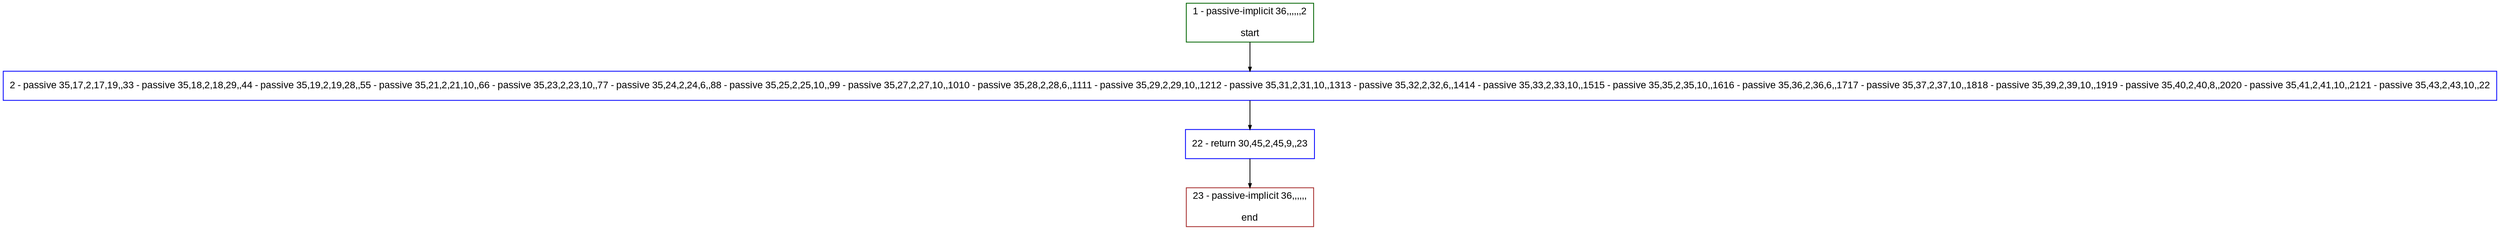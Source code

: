 digraph "" {
  graph [bgcolor="white", fillcolor="#FFFFCC", pack="true", packmode="clust", fontname="Arial", label="", fontsize="12", compound="true", style="rounded,filled"];
  node [node_initialized="no", fillcolor="white", fontname="Arial", label="", color="grey", fontsize="12", fixedsize="false", compound="true", shape="rectangle", style="filled"];
  edge [arrowtail="none", lhead="", fontcolor="black", fontname="Arial", label="", color="black", fontsize="12", arrowhead="normal", arrowsize="0.5", compound="true", ltail="", dir="forward"];
  __N1 [fillcolor="#ffffff", label="2 - passive 35,17,2,17,19,,33 - passive 35,18,2,18,29,,44 - passive 35,19,2,19,28,,55 - passive 35,21,2,21,10,,66 - passive 35,23,2,23,10,,77 - passive 35,24,2,24,6,,88 - passive 35,25,2,25,10,,99 - passive 35,27,2,27,10,,1010 - passive 35,28,2,28,6,,1111 - passive 35,29,2,29,10,,1212 - passive 35,31,2,31,10,,1313 - passive 35,32,2,32,6,,1414 - passive 35,33,2,33,10,,1515 - passive 35,35,2,35,10,,1616 - passive 35,36,2,36,6,,1717 - passive 35,37,2,37,10,,1818 - passive 35,39,2,39,10,,1919 - passive 35,40,2,40,8,,2020 - passive 35,41,2,41,10,,2121 - passive 35,43,2,43,10,,22", color="#0000ff", shape="box", style="filled"];
  __N2 [fillcolor="#ffffff", label="1 - passive-implicit 36,,,,,,2\n\nstart", color="#006400", shape="box", style="filled"];
  __N3 [fillcolor="#ffffff", label="22 - return 30,45,2,45,9,,23", color="#0000ff", shape="box", style="filled"];
  __N4 [fillcolor="#ffffff", label="23 - passive-implicit 36,,,,,,\n\nend", color="#a52a2a", shape="box", style="filled"];
  __N2 -> __N1 [arrowtail="none", color="#000000", label="", arrowhead="normal", dir="forward"];
  __N1 -> __N3 [arrowtail="none", color="#000000", label="", arrowhead="normal", dir="forward"];
  __N3 -> __N4 [arrowtail="none", color="#000000", label="", arrowhead="normal", dir="forward"];
}
